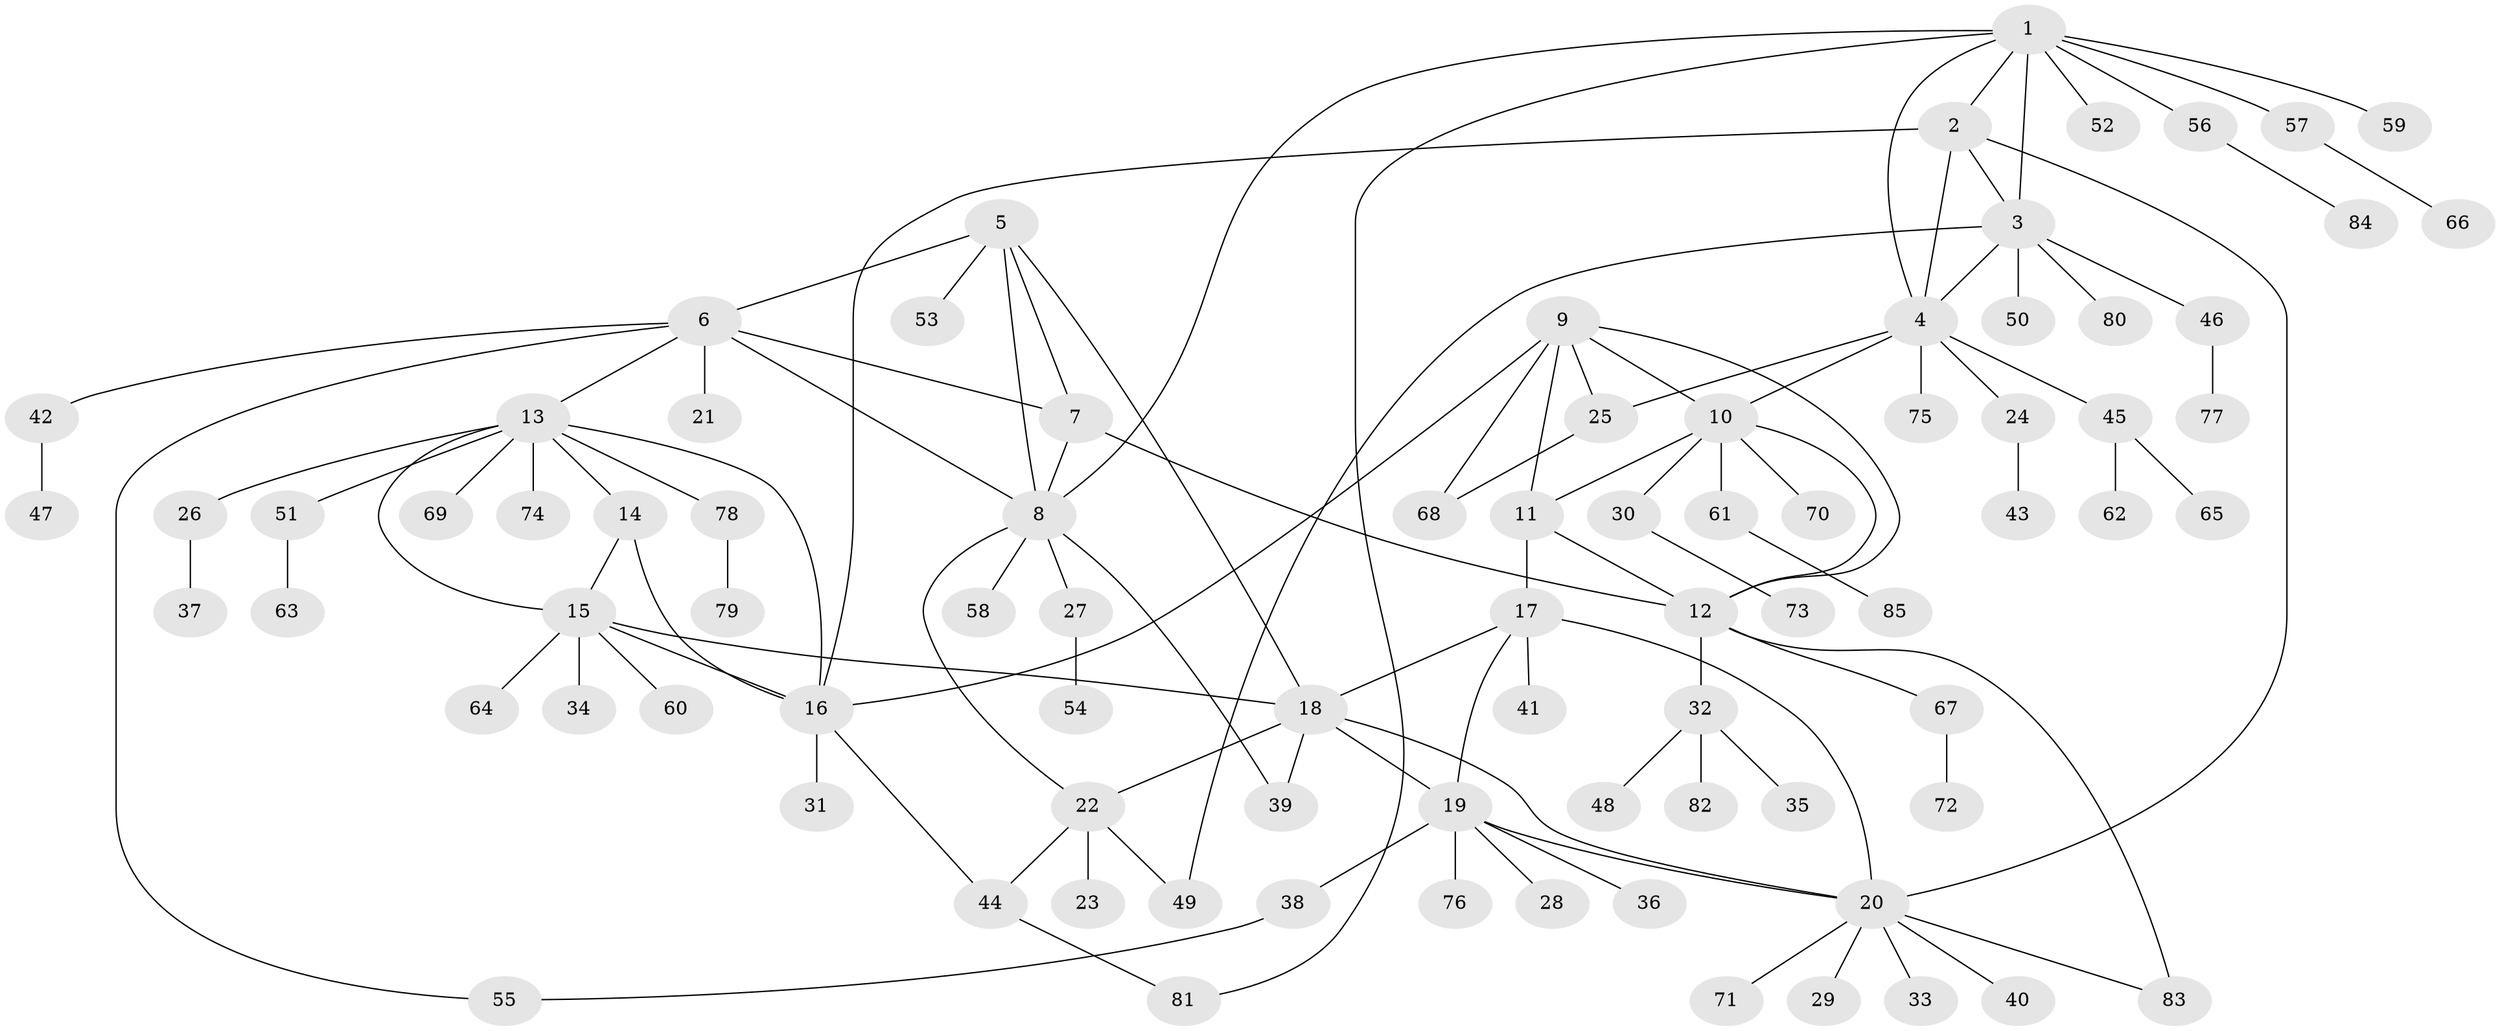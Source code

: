 // coarse degree distribution, {8: 0.11538461538461539, 1: 0.46153846153846156, 4: 0.07692307692307693, 7: 0.038461538461538464, 3: 0.11538461538461539, 5: 0.15384615384615385, 6: 0.038461538461538464}
// Generated by graph-tools (version 1.1) at 2025/37/03/04/25 23:37:36]
// undirected, 85 vertices, 114 edges
graph export_dot {
  node [color=gray90,style=filled];
  1;
  2;
  3;
  4;
  5;
  6;
  7;
  8;
  9;
  10;
  11;
  12;
  13;
  14;
  15;
  16;
  17;
  18;
  19;
  20;
  21;
  22;
  23;
  24;
  25;
  26;
  27;
  28;
  29;
  30;
  31;
  32;
  33;
  34;
  35;
  36;
  37;
  38;
  39;
  40;
  41;
  42;
  43;
  44;
  45;
  46;
  47;
  48;
  49;
  50;
  51;
  52;
  53;
  54;
  55;
  56;
  57;
  58;
  59;
  60;
  61;
  62;
  63;
  64;
  65;
  66;
  67;
  68;
  69;
  70;
  71;
  72;
  73;
  74;
  75;
  76;
  77;
  78;
  79;
  80;
  81;
  82;
  83;
  84;
  85;
  1 -- 2;
  1 -- 3;
  1 -- 4;
  1 -- 8;
  1 -- 52;
  1 -- 56;
  1 -- 57;
  1 -- 59;
  1 -- 81;
  2 -- 3;
  2 -- 4;
  2 -- 16;
  2 -- 20;
  3 -- 4;
  3 -- 46;
  3 -- 49;
  3 -- 50;
  3 -- 80;
  4 -- 10;
  4 -- 24;
  4 -- 25;
  4 -- 45;
  4 -- 75;
  5 -- 6;
  5 -- 7;
  5 -- 8;
  5 -- 18;
  5 -- 53;
  6 -- 7;
  6 -- 8;
  6 -- 13;
  6 -- 21;
  6 -- 42;
  6 -- 55;
  7 -- 8;
  7 -- 12;
  8 -- 22;
  8 -- 27;
  8 -- 39;
  8 -- 58;
  9 -- 10;
  9 -- 11;
  9 -- 12;
  9 -- 16;
  9 -- 25;
  9 -- 68;
  10 -- 11;
  10 -- 12;
  10 -- 30;
  10 -- 61;
  10 -- 70;
  11 -- 12;
  11 -- 17;
  12 -- 32;
  12 -- 67;
  12 -- 83;
  13 -- 14;
  13 -- 15;
  13 -- 16;
  13 -- 26;
  13 -- 51;
  13 -- 69;
  13 -- 74;
  13 -- 78;
  14 -- 15;
  14 -- 16;
  15 -- 16;
  15 -- 18;
  15 -- 34;
  15 -- 60;
  15 -- 64;
  16 -- 31;
  16 -- 44;
  17 -- 18;
  17 -- 19;
  17 -- 20;
  17 -- 41;
  18 -- 19;
  18 -- 20;
  18 -- 22;
  18 -- 39;
  19 -- 20;
  19 -- 28;
  19 -- 36;
  19 -- 38;
  19 -- 76;
  20 -- 29;
  20 -- 33;
  20 -- 40;
  20 -- 71;
  20 -- 83;
  22 -- 23;
  22 -- 44;
  22 -- 49;
  24 -- 43;
  25 -- 68;
  26 -- 37;
  27 -- 54;
  30 -- 73;
  32 -- 35;
  32 -- 48;
  32 -- 82;
  38 -- 55;
  42 -- 47;
  44 -- 81;
  45 -- 62;
  45 -- 65;
  46 -- 77;
  51 -- 63;
  56 -- 84;
  57 -- 66;
  61 -- 85;
  67 -- 72;
  78 -- 79;
}
